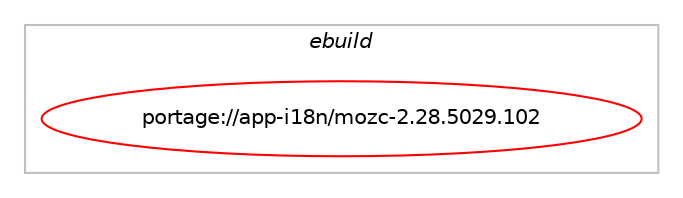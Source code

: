 digraph prolog {

# *************
# Graph options
# *************

newrank=true;
concentrate=true;
compound=true;
graph [rankdir=LR,fontname=Helvetica,fontsize=10,ranksep=1.5];#, ranksep=2.5, nodesep=0.2];
edge  [arrowhead=vee];
node  [fontname=Helvetica,fontsize=10];

# **********
# The ebuild
# **********

subgraph cluster_leftcol {
color=gray;
label=<<i>ebuild</i>>;
id [label="portage://app-i18n/mozc-2.28.5029.102", color=red, width=4, href="../app-i18n/mozc-2.28.5029.102.svg"];
}

# ****************
# The dependencies
# ****************

subgraph cluster_midcol {
color=gray;
label=<<i>dependencies</i>>;
subgraph cluster_compile {
fillcolor="#eeeeee";
style=filled;
label=<<i>compile</i>>;
# *** BEGIN UNKNOWN DEPENDENCY TYPE (TODO) ***
# id -> equal(use_conditional_group(positive,fcitx4,portage://app-i18n/mozc-2.28.5029.102,[package_dependency(portage://app-i18n/mozc-2.28.5029.102,install,no,app-i18n,fcitx,none,[,,],[slot(4)],[]),package_dependency(portage://app-i18n/mozc-2.28.5029.102,install,no,virtual,libintl,none,[,,],[],[])]))
# *** END UNKNOWN DEPENDENCY TYPE (TODO) ***

# *** BEGIN UNKNOWN DEPENDENCY TYPE (TODO) ***
# id -> equal(use_conditional_group(positive,gui,portage://app-i18n/mozc-2.28.5029.102,[package_dependency(portage://app-i18n/mozc-2.28.5029.102,install,no,dev-qt,qtcore,none,[,,],[slot(5)],[]),package_dependency(portage://app-i18n/mozc-2.28.5029.102,install,no,dev-qt,qtgui,none,[,,],[slot(5)],[]),package_dependency(portage://app-i18n/mozc-2.28.5029.102,install,no,dev-qt,qtwidgets,none,[,,],[slot(5)],[])]))
# *** END UNKNOWN DEPENDENCY TYPE (TODO) ***

# *** BEGIN UNKNOWN DEPENDENCY TYPE (TODO) ***
# id -> equal(use_conditional_group(positive,ibus,portage://app-i18n/mozc-2.28.5029.102,[package_dependency(portage://app-i18n/mozc-2.28.5029.102,install,no,app-i18n,ibus,greaterequal,[1.4.1,,,1.4.1],[],[]),package_dependency(portage://app-i18n/mozc-2.28.5029.102,install,no,dev-libs,glib,none,[,,],[slot(2)],[]),package_dependency(portage://app-i18n/mozc-2.28.5029.102,install,no,x11-libs,libxcb,none,[,,],[],[])]))
# *** END UNKNOWN DEPENDENCY TYPE (TODO) ***

# *** BEGIN UNKNOWN DEPENDENCY TYPE (TODO) ***
# id -> equal(use_conditional_group(positive,renderer,portage://app-i18n/mozc-2.28.5029.102,[package_dependency(portage://app-i18n/mozc-2.28.5029.102,install,no,dev-libs,glib,none,[,,],[slot(2)],[]),package_dependency(portage://app-i18n/mozc-2.28.5029.102,install,no,x11-libs,cairo,none,[,,],[],[]),package_dependency(portage://app-i18n/mozc-2.28.5029.102,install,no,x11-libs,gtk+,none,[,,],[slot(2)],[]),package_dependency(portage://app-i18n/mozc-2.28.5029.102,install,no,x11-libs,pango,none,[,,],[],[])]))
# *** END UNKNOWN DEPENDENCY TYPE (TODO) ***

# *** BEGIN UNKNOWN DEPENDENCY TYPE (TODO) ***
# id -> equal(use_conditional_group(positive,test,portage://app-i18n/mozc-2.28.5029.102,[package_dependency(portage://app-i18n/mozc-2.28.5029.102,install,no,dev-cpp,gtest,greaterequal,[1.8.0,,,1.8.0],[],[]),package_dependency(portage://app-i18n/mozc-2.28.5029.102,install,no,dev-libs,jsoncpp,none,[,,],[],[])]))
# *** END UNKNOWN DEPENDENCY TYPE (TODO) ***

# *** BEGIN UNKNOWN DEPENDENCY TYPE (TODO) ***
# id -> equal(package_dependency(portage://app-i18n/mozc-2.28.5029.102,install,no,dev-cpp,abseil-cpp,greaterequal,[20211102.0,,-r2,20211102.0-r2],any_same_slot,[use(enable(cxx17),positive)]))
# *** END UNKNOWN DEPENDENCY TYPE (TODO) ***

# *** BEGIN UNKNOWN DEPENDENCY TYPE (TODO) ***
# id -> equal(package_dependency(portage://app-i18n/mozc-2.28.5029.102,install,no,dev-libs,protobuf,greaterequal,[3.0.0,,,3.0.0],any_same_slot,[]))
# *** END UNKNOWN DEPENDENCY TYPE (TODO) ***

}
subgraph cluster_compileandrun {
fillcolor="#eeeeee";
style=filled;
label=<<i>compile and run</i>>;
}
subgraph cluster_run {
fillcolor="#eeeeee";
style=filled;
label=<<i>run</i>>;
# *** BEGIN UNKNOWN DEPENDENCY TYPE (TODO) ***
# id -> equal(use_conditional_group(positive,emacs,portage://app-i18n/mozc-2.28.5029.102,[package_dependency(portage://app-i18n/mozc-2.28.5029.102,run,no,app-editors,emacs,none,[,,],any_different_slot,[])]))
# *** END UNKNOWN DEPENDENCY TYPE (TODO) ***

# *** BEGIN UNKNOWN DEPENDENCY TYPE (TODO) ***
# id -> equal(use_conditional_group(positive,fcitx4,portage://app-i18n/mozc-2.28.5029.102,[package_dependency(portage://app-i18n/mozc-2.28.5029.102,run,no,app-i18n,fcitx,none,[,,],[slot(4)],[]),package_dependency(portage://app-i18n/mozc-2.28.5029.102,run,no,virtual,libintl,none,[,,],[],[])]))
# *** END UNKNOWN DEPENDENCY TYPE (TODO) ***

# *** BEGIN UNKNOWN DEPENDENCY TYPE (TODO) ***
# id -> equal(use_conditional_group(positive,gui,portage://app-i18n/mozc-2.28.5029.102,[package_dependency(portage://app-i18n/mozc-2.28.5029.102,run,no,dev-qt,qtcore,none,[,,],[slot(5)],[]),package_dependency(portage://app-i18n/mozc-2.28.5029.102,run,no,dev-qt,qtgui,none,[,,],[slot(5)],[]),package_dependency(portage://app-i18n/mozc-2.28.5029.102,run,no,dev-qt,qtwidgets,none,[,,],[slot(5)],[])]))
# *** END UNKNOWN DEPENDENCY TYPE (TODO) ***

# *** BEGIN UNKNOWN DEPENDENCY TYPE (TODO) ***
# id -> equal(use_conditional_group(positive,ibus,portage://app-i18n/mozc-2.28.5029.102,[package_dependency(portage://app-i18n/mozc-2.28.5029.102,run,no,app-i18n,ibus,greaterequal,[1.4.1,,,1.4.1],[],[]),package_dependency(portage://app-i18n/mozc-2.28.5029.102,run,no,dev-libs,glib,none,[,,],[slot(2)],[]),package_dependency(portage://app-i18n/mozc-2.28.5029.102,run,no,x11-libs,libxcb,none,[,,],[],[])]))
# *** END UNKNOWN DEPENDENCY TYPE (TODO) ***

# *** BEGIN UNKNOWN DEPENDENCY TYPE (TODO) ***
# id -> equal(use_conditional_group(positive,renderer,portage://app-i18n/mozc-2.28.5029.102,[package_dependency(portage://app-i18n/mozc-2.28.5029.102,run,no,dev-libs,glib,none,[,,],[slot(2)],[]),package_dependency(portage://app-i18n/mozc-2.28.5029.102,run,no,x11-libs,cairo,none,[,,],[],[]),package_dependency(portage://app-i18n/mozc-2.28.5029.102,run,no,x11-libs,gtk+,none,[,,],[slot(2)],[]),package_dependency(portage://app-i18n/mozc-2.28.5029.102,run,no,x11-libs,pango,none,[,,],[],[])]))
# *** END UNKNOWN DEPENDENCY TYPE (TODO) ***

# *** BEGIN UNKNOWN DEPENDENCY TYPE (TODO) ***
# id -> equal(package_dependency(portage://app-i18n/mozc-2.28.5029.102,run,no,dev-cpp,abseil-cpp,greaterequal,[20211102.0,,-r2,20211102.0-r2],any_same_slot,[use(enable(cxx17),positive)]))
# *** END UNKNOWN DEPENDENCY TYPE (TODO) ***

# *** BEGIN UNKNOWN DEPENDENCY TYPE (TODO) ***
# id -> equal(package_dependency(portage://app-i18n/mozc-2.28.5029.102,run,no,dev-libs,protobuf,greaterequal,[3.0.0,,,3.0.0],any_same_slot,[]))
# *** END UNKNOWN DEPENDENCY TYPE (TODO) ***

}
}

# **************
# The candidates
# **************

subgraph cluster_choices {
rank=same;
color=gray;
label=<<i>candidates</i>>;

}

}
